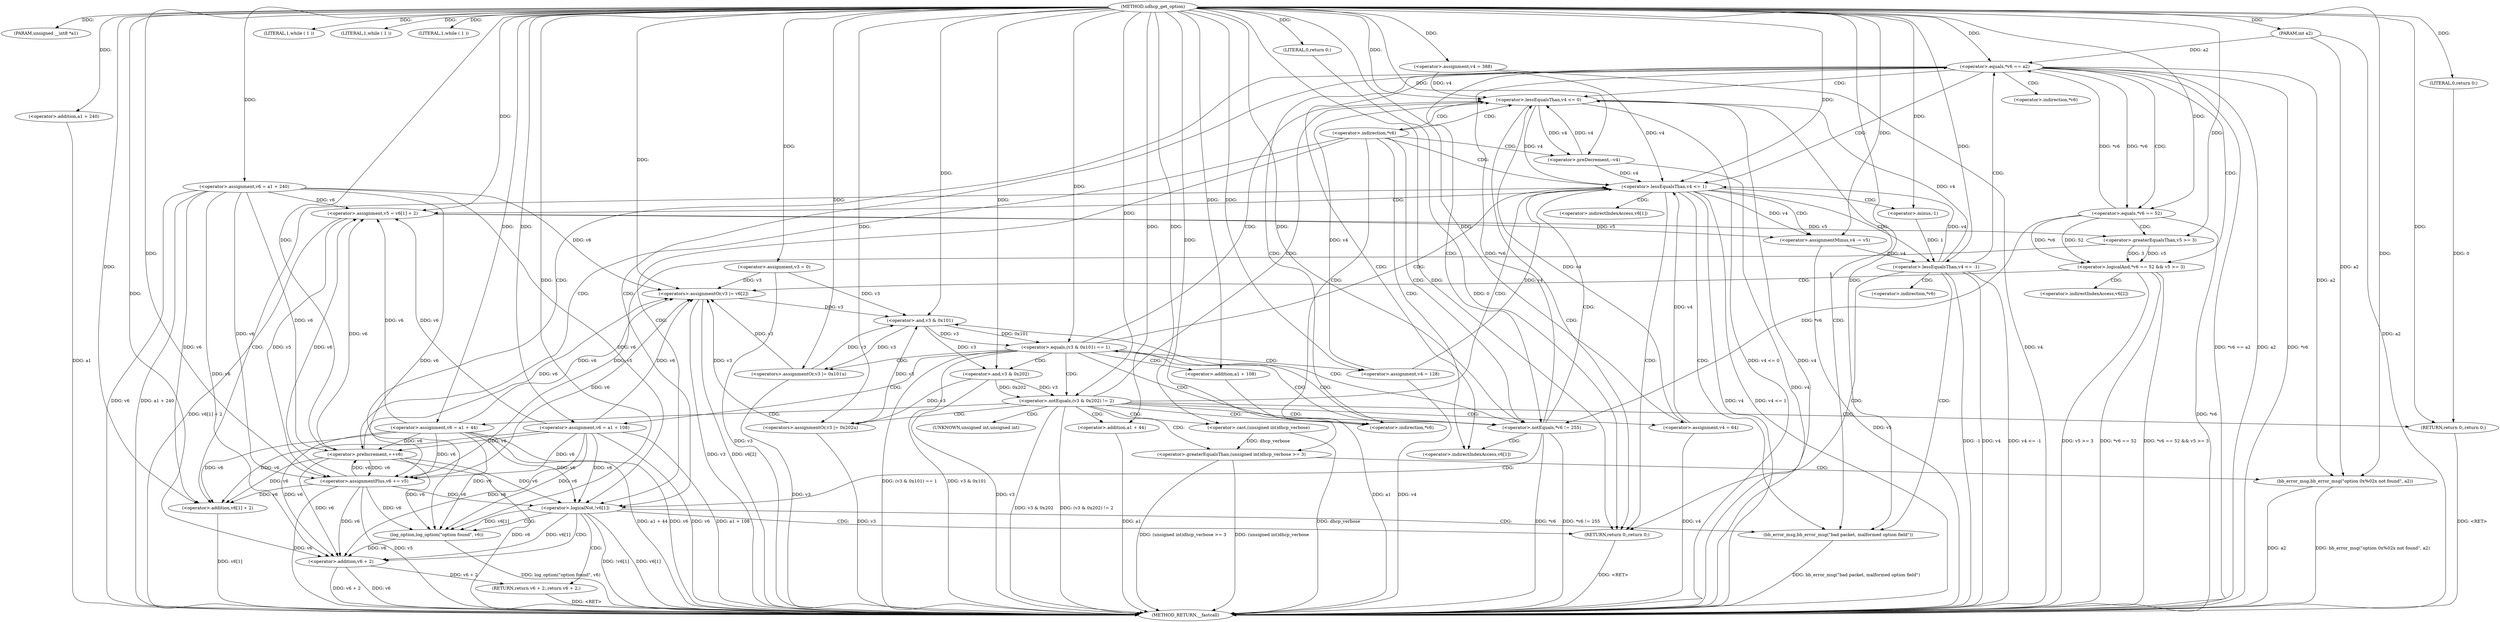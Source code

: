 digraph udhcp_get_option {  
"1000105" [label = "(METHOD,udhcp_get_option)" ]
"1000263" [label = "(METHOD_RETURN,__fastcall)" ]
"1000106" [label = "(PARAM,unsigned __int8 *a1)" ]
"1000107" [label = "(PARAM,int a2)" ]
"1000113" [label = "(<operator>.assignment,v3 = 0)" ]
"1000116" [label = "(<operator>.assignment,v6 = a1 + 240)" ]
"1000118" [label = "(<operator>.addition,a1 + 240)" ]
"1000121" [label = "(<operator>.assignment,v4 = 388)" ]
"1000125" [label = "(LITERAL,1,while ( 1 ))" ]
"1000128" [label = "(LITERAL,1,while ( 1 ))" ]
"1000131" [label = "(LITERAL,1,while ( 1 ))" ]
"1000134" [label = "(<operator>.lessEqualsThan,v4 <= 0)" ]
"1000142" [label = "(<operator>.preDecrement,--v4)" ]
"1000144" [label = "(<operator>.preIncrement,++v6)" ]
"1000147" [label = "(<operator>.notEquals,*v6 != 255)" ]
"1000153" [label = "(<operator>.equals,(v3 & 0x101) == 1)" ]
"1000154" [label = "(<operator>.and,v3 & 0x101)" ]
"1000159" [label = "(<operators>.assignmentOr,v3 |= 0x101u)" ]
"1000162" [label = "(<operator>.assignment,v6 = a1 + 108)" ]
"1000164" [label = "(<operator>.addition,a1 + 108)" ]
"1000167" [label = "(<operator>.assignment,v4 = 128)" ]
"1000173" [label = "(<operator>.notEquals,(v3 & 0x202) != 2)" ]
"1000174" [label = "(<operator>.and,v3 & 0x202)" ]
"1000180" [label = "(<operator>.greaterEqualsThan,(unsigned int)dhcp_verbose >= 3)" ]
"1000181" [label = "(<operator>.cast,(unsigned int)dhcp_verbose)" ]
"1000185" [label = "(bb_error_msg,bb_error_msg(\"option 0x%02x not found\", a2))" ]
"1000188" [label = "(RETURN,return 0;,return 0;)" ]
"1000189" [label = "(LITERAL,0,return 0;)" ]
"1000190" [label = "(<operators>.assignmentOr,v3 |= 0x202u)" ]
"1000193" [label = "(<operator>.assignment,v6 = a1 + 44)" ]
"1000195" [label = "(<operator>.addition,a1 + 44)" ]
"1000198" [label = "(<operator>.assignment,v4 = 64)" ]
"1000202" [label = "(<operator>.lessEqualsThan,v4 <= 1)" ]
"1000206" [label = "(<operator>.assignment,v5 = v6[1] + 2)" ]
"1000208" [label = "(<operator>.addition,v6[1] + 2)" ]
"1000213" [label = "(<operator>.assignmentMinus,v4 -= v5)" ]
"1000217" [label = "(<operator>.lessEqualsThan,v4 <= -1)" ]
"1000219" [label = "(<operator>.minus,-1)" ]
"1000223" [label = "(<operator>.equals,*v6 == a2)" ]
"1000229" [label = "(<operator>.logicalAnd,*v6 == 52 && v5 >= 3)" ]
"1000230" [label = "(<operator>.equals,*v6 == 52)" ]
"1000234" [label = "(<operator>.greaterEqualsThan,v5 >= 3)" ]
"1000237" [label = "(<operators>.assignmentOr,v3 |= v6[2])" ]
"1000242" [label = "(<operator>.assignmentPlus,v6 += v5)" ]
"1000246" [label = "(<operator>.logicalNot,!v6[1])" ]
"1000252" [label = "(bb_error_msg,bb_error_msg(\"bad packet, malformed option field\"))" ]
"1000254" [label = "(RETURN,return 0;,return 0;)" ]
"1000255" [label = "(LITERAL,0,return 0;)" ]
"1000256" [label = "(log_option,log_option(\"option found\", v6))" ]
"1000259" [label = "(RETURN,return v6 + 2;,return v6 + 2;)" ]
"1000260" [label = "(<operator>.addition,v6 + 2)" ]
"1000139" [label = "(<operator>.indirection,*v6)" ]
"1000148" [label = "(<operator>.indirection,*v6)" ]
"1000182" [label = "(UNKNOWN,unsigned int,unsigned int)" ]
"1000209" [label = "(<operator>.indirectIndexAccess,v6[1])" ]
"1000224" [label = "(<operator>.indirection,*v6)" ]
"1000231" [label = "(<operator>.indirection,*v6)" ]
"1000239" [label = "(<operator>.indirectIndexAccess,v6[2])" ]
"1000247" [label = "(<operator>.indirectIndexAccess,v6[1])" ]
  "1000259" -> "1000263"  [ label = "DDG: <RET>"] 
  "1000173" -> "1000263"  [ label = "DDG: v3 & 0x202"] 
  "1000118" -> "1000263"  [ label = "DDG: a1"] 
  "1000134" -> "1000263"  [ label = "DDG: v4"] 
  "1000144" -> "1000263"  [ label = "DDG: v6"] 
  "1000153" -> "1000263"  [ label = "DDG: v3 & 0x101"] 
  "1000260" -> "1000263"  [ label = "DDG: v6 + 2"] 
  "1000180" -> "1000263"  [ label = "DDG: (unsigned int)dhcp_verbose"] 
  "1000162" -> "1000263"  [ label = "DDG: a1 + 108"] 
  "1000242" -> "1000263"  [ label = "DDG: v6"] 
  "1000217" -> "1000263"  [ label = "DDG: v4"] 
  "1000193" -> "1000263"  [ label = "DDG: v6"] 
  "1000142" -> "1000263"  [ label = "DDG: v4"] 
  "1000107" -> "1000263"  [ label = "DDG: a2"] 
  "1000190" -> "1000263"  [ label = "DDG: v3"] 
  "1000116" -> "1000263"  [ label = "DDG: v6"] 
  "1000198" -> "1000263"  [ label = "DDG: v4"] 
  "1000162" -> "1000263"  [ label = "DDG: v6"] 
  "1000202" -> "1000263"  [ label = "DDG: v4"] 
  "1000223" -> "1000263"  [ label = "DDG: *v6 == a2"] 
  "1000237" -> "1000263"  [ label = "DDG: v6[2]"] 
  "1000242" -> "1000263"  [ label = "DDG: v5"] 
  "1000116" -> "1000263"  [ label = "DDG: a1 + 240"] 
  "1000121" -> "1000263"  [ label = "DDG: v4"] 
  "1000246" -> "1000263"  [ label = "DDG: !v6[1]"] 
  "1000217" -> "1000263"  [ label = "DDG: v4 <= -1"] 
  "1000229" -> "1000263"  [ label = "DDG: *v6 == 52"] 
  "1000229" -> "1000263"  [ label = "DDG: *v6 == 52 && v5 >= 3"] 
  "1000229" -> "1000263"  [ label = "DDG: v5 >= 3"] 
  "1000256" -> "1000263"  [ label = "DDG: log_option(\"option found\", v6)"] 
  "1000134" -> "1000263"  [ label = "DDG: v4 <= 0"] 
  "1000153" -> "1000263"  [ label = "DDG: (v3 & 0x101) == 1"] 
  "1000223" -> "1000263"  [ label = "DDG: a2"] 
  "1000181" -> "1000263"  [ label = "DDG: dhcp_verbose"] 
  "1000223" -> "1000263"  [ label = "DDG: *v6"] 
  "1000180" -> "1000263"  [ label = "DDG: (unsigned int)dhcp_verbose >= 3"] 
  "1000147" -> "1000263"  [ label = "DDG: *v6 != 255"] 
  "1000147" -> "1000263"  [ label = "DDG: *v6"] 
  "1000246" -> "1000263"  [ label = "DDG: v6[1]"] 
  "1000213" -> "1000263"  [ label = "DDG: v5"] 
  "1000185" -> "1000263"  [ label = "DDG: bb_error_msg(\"option 0x%02x not found\", a2)"] 
  "1000260" -> "1000263"  [ label = "DDG: v6"] 
  "1000252" -> "1000263"  [ label = "DDG: bb_error_msg(\"bad packet, malformed option field\")"] 
  "1000230" -> "1000263"  [ label = "DDG: *v6"] 
  "1000208" -> "1000263"  [ label = "DDG: v6[1]"] 
  "1000206" -> "1000263"  [ label = "DDG: v6[1] + 2"] 
  "1000185" -> "1000263"  [ label = "DDG: a2"] 
  "1000113" -> "1000263"  [ label = "DDG: v3"] 
  "1000195" -> "1000263"  [ label = "DDG: a1"] 
  "1000173" -> "1000263"  [ label = "DDG: (v3 & 0x202) != 2"] 
  "1000237" -> "1000263"  [ label = "DDG: v3"] 
  "1000159" -> "1000263"  [ label = "DDG: v3"] 
  "1000193" -> "1000263"  [ label = "DDG: a1 + 44"] 
  "1000174" -> "1000263"  [ label = "DDG: v3"] 
  "1000202" -> "1000263"  [ label = "DDG: v4 <= 1"] 
  "1000167" -> "1000263"  [ label = "DDG: v4"] 
  "1000164" -> "1000263"  [ label = "DDG: a1"] 
  "1000217" -> "1000263"  [ label = "DDG: -1"] 
  "1000188" -> "1000263"  [ label = "DDG: <RET>"] 
  "1000254" -> "1000263"  [ label = "DDG: <RET>"] 
  "1000105" -> "1000106"  [ label = "DDG: "] 
  "1000105" -> "1000107"  [ label = "DDG: "] 
  "1000105" -> "1000113"  [ label = "DDG: "] 
  "1000105" -> "1000116"  [ label = "DDG: "] 
  "1000105" -> "1000118"  [ label = "DDG: "] 
  "1000105" -> "1000121"  [ label = "DDG: "] 
  "1000105" -> "1000125"  [ label = "DDG: "] 
  "1000105" -> "1000128"  [ label = "DDG: "] 
  "1000105" -> "1000131"  [ label = "DDG: "] 
  "1000198" -> "1000134"  [ label = "DDG: v4"] 
  "1000121" -> "1000134"  [ label = "DDG: v4"] 
  "1000167" -> "1000134"  [ label = "DDG: v4"] 
  "1000217" -> "1000134"  [ label = "DDG: v4"] 
  "1000142" -> "1000134"  [ label = "DDG: v4"] 
  "1000105" -> "1000134"  [ label = "DDG: "] 
  "1000134" -> "1000142"  [ label = "DDG: v4"] 
  "1000105" -> "1000142"  [ label = "DDG: "] 
  "1000242" -> "1000144"  [ label = "DDG: v6"] 
  "1000193" -> "1000144"  [ label = "DDG: v6"] 
  "1000116" -> "1000144"  [ label = "DDG: v6"] 
  "1000162" -> "1000144"  [ label = "DDG: v6"] 
  "1000105" -> "1000144"  [ label = "DDG: "] 
  "1000230" -> "1000147"  [ label = "DDG: *v6"] 
  "1000105" -> "1000147"  [ label = "DDG: "] 
  "1000154" -> "1000153"  [ label = "DDG: v3"] 
  "1000154" -> "1000153"  [ label = "DDG: 0x101"] 
  "1000190" -> "1000154"  [ label = "DDG: v3"] 
  "1000113" -> "1000154"  [ label = "DDG: v3"] 
  "1000237" -> "1000154"  [ label = "DDG: v3"] 
  "1000159" -> "1000154"  [ label = "DDG: v3"] 
  "1000105" -> "1000154"  [ label = "DDG: "] 
  "1000105" -> "1000153"  [ label = "DDG: "] 
  "1000105" -> "1000159"  [ label = "DDG: "] 
  "1000154" -> "1000159"  [ label = "DDG: v3"] 
  "1000105" -> "1000162"  [ label = "DDG: "] 
  "1000105" -> "1000164"  [ label = "DDG: "] 
  "1000105" -> "1000167"  [ label = "DDG: "] 
  "1000174" -> "1000173"  [ label = "DDG: v3"] 
  "1000174" -> "1000173"  [ label = "DDG: 0x202"] 
  "1000154" -> "1000174"  [ label = "DDG: v3"] 
  "1000105" -> "1000174"  [ label = "DDG: "] 
  "1000105" -> "1000173"  [ label = "DDG: "] 
  "1000181" -> "1000180"  [ label = "DDG: dhcp_verbose"] 
  "1000105" -> "1000181"  [ label = "DDG: "] 
  "1000105" -> "1000180"  [ label = "DDG: "] 
  "1000105" -> "1000185"  [ label = "DDG: "] 
  "1000223" -> "1000185"  [ label = "DDG: a2"] 
  "1000107" -> "1000185"  [ label = "DDG: a2"] 
  "1000189" -> "1000188"  [ label = "DDG: 0"] 
  "1000105" -> "1000188"  [ label = "DDG: "] 
  "1000105" -> "1000189"  [ label = "DDG: "] 
  "1000105" -> "1000190"  [ label = "DDG: "] 
  "1000174" -> "1000190"  [ label = "DDG: v3"] 
  "1000105" -> "1000193"  [ label = "DDG: "] 
  "1000105" -> "1000195"  [ label = "DDG: "] 
  "1000105" -> "1000198"  [ label = "DDG: "] 
  "1000198" -> "1000202"  [ label = "DDG: v4"] 
  "1000121" -> "1000202"  [ label = "DDG: v4"] 
  "1000134" -> "1000202"  [ label = "DDG: v4"] 
  "1000167" -> "1000202"  [ label = "DDG: v4"] 
  "1000217" -> "1000202"  [ label = "DDG: v4"] 
  "1000142" -> "1000202"  [ label = "DDG: v4"] 
  "1000105" -> "1000202"  [ label = "DDG: "] 
  "1000144" -> "1000206"  [ label = "DDG: v6"] 
  "1000242" -> "1000206"  [ label = "DDG: v6"] 
  "1000193" -> "1000206"  [ label = "DDG: v6"] 
  "1000116" -> "1000206"  [ label = "DDG: v6"] 
  "1000162" -> "1000206"  [ label = "DDG: v6"] 
  "1000105" -> "1000206"  [ label = "DDG: "] 
  "1000144" -> "1000208"  [ label = "DDG: v6"] 
  "1000242" -> "1000208"  [ label = "DDG: v6"] 
  "1000193" -> "1000208"  [ label = "DDG: v6"] 
  "1000116" -> "1000208"  [ label = "DDG: v6"] 
  "1000162" -> "1000208"  [ label = "DDG: v6"] 
  "1000105" -> "1000208"  [ label = "DDG: "] 
  "1000206" -> "1000213"  [ label = "DDG: v5"] 
  "1000105" -> "1000213"  [ label = "DDG: "] 
  "1000202" -> "1000213"  [ label = "DDG: v4"] 
  "1000213" -> "1000217"  [ label = "DDG: v4"] 
  "1000105" -> "1000217"  [ label = "DDG: "] 
  "1000219" -> "1000217"  [ label = "DDG: 1"] 
  "1000105" -> "1000219"  [ label = "DDG: "] 
  "1000147" -> "1000223"  [ label = "DDG: *v6"] 
  "1000230" -> "1000223"  [ label = "DDG: *v6"] 
  "1000107" -> "1000223"  [ label = "DDG: a2"] 
  "1000105" -> "1000223"  [ label = "DDG: "] 
  "1000230" -> "1000229"  [ label = "DDG: *v6"] 
  "1000230" -> "1000229"  [ label = "DDG: 52"] 
  "1000223" -> "1000230"  [ label = "DDG: *v6"] 
  "1000105" -> "1000230"  [ label = "DDG: "] 
  "1000234" -> "1000229"  [ label = "DDG: v5"] 
  "1000234" -> "1000229"  [ label = "DDG: 3"] 
  "1000105" -> "1000234"  [ label = "DDG: "] 
  "1000206" -> "1000234"  [ label = "DDG: v5"] 
  "1000144" -> "1000237"  [ label = "DDG: v6"] 
  "1000242" -> "1000237"  [ label = "DDG: v6"] 
  "1000193" -> "1000237"  [ label = "DDG: v6"] 
  "1000116" -> "1000237"  [ label = "DDG: v6"] 
  "1000162" -> "1000237"  [ label = "DDG: v6"] 
  "1000190" -> "1000237"  [ label = "DDG: v3"] 
  "1000113" -> "1000237"  [ label = "DDG: v3"] 
  "1000159" -> "1000237"  [ label = "DDG: v3"] 
  "1000105" -> "1000237"  [ label = "DDG: "] 
  "1000234" -> "1000242"  [ label = "DDG: v5"] 
  "1000105" -> "1000242"  [ label = "DDG: "] 
  "1000206" -> "1000242"  [ label = "DDG: v5"] 
  "1000144" -> "1000242"  [ label = "DDG: v6"] 
  "1000193" -> "1000242"  [ label = "DDG: v6"] 
  "1000116" -> "1000242"  [ label = "DDG: v6"] 
  "1000162" -> "1000242"  [ label = "DDG: v6"] 
  "1000144" -> "1000246"  [ label = "DDG: v6"] 
  "1000242" -> "1000246"  [ label = "DDG: v6"] 
  "1000193" -> "1000246"  [ label = "DDG: v6"] 
  "1000116" -> "1000246"  [ label = "DDG: v6"] 
  "1000162" -> "1000246"  [ label = "DDG: v6"] 
  "1000105" -> "1000252"  [ label = "DDG: "] 
  "1000255" -> "1000254"  [ label = "DDG: 0"] 
  "1000105" -> "1000254"  [ label = "DDG: "] 
  "1000105" -> "1000255"  [ label = "DDG: "] 
  "1000105" -> "1000256"  [ label = "DDG: "] 
  "1000246" -> "1000256"  [ label = "DDG: v6[1]"] 
  "1000144" -> "1000256"  [ label = "DDG: v6"] 
  "1000242" -> "1000256"  [ label = "DDG: v6"] 
  "1000193" -> "1000256"  [ label = "DDG: v6"] 
  "1000116" -> "1000256"  [ label = "DDG: v6"] 
  "1000162" -> "1000256"  [ label = "DDG: v6"] 
  "1000260" -> "1000259"  [ label = "DDG: v6 + 2"] 
  "1000256" -> "1000260"  [ label = "DDG: v6"] 
  "1000246" -> "1000260"  [ label = "DDG: v6[1]"] 
  "1000105" -> "1000260"  [ label = "DDG: "] 
  "1000144" -> "1000260"  [ label = "DDG: v6"] 
  "1000242" -> "1000260"  [ label = "DDG: v6"] 
  "1000193" -> "1000260"  [ label = "DDG: v6"] 
  "1000116" -> "1000260"  [ label = "DDG: v6"] 
  "1000162" -> "1000260"  [ label = "DDG: v6"] 
  "1000134" -> "1000254"  [ label = "CDG: "] 
  "1000134" -> "1000252"  [ label = "CDG: "] 
  "1000134" -> "1000139"  [ label = "CDG: "] 
  "1000139" -> "1000144"  [ label = "CDG: "] 
  "1000139" -> "1000142"  [ label = "CDG: "] 
  "1000139" -> "1000202"  [ label = "CDG: "] 
  "1000139" -> "1000247"  [ label = "CDG: "] 
  "1000139" -> "1000246"  [ label = "CDG: "] 
  "1000139" -> "1000148"  [ label = "CDG: "] 
  "1000139" -> "1000147"  [ label = "CDG: "] 
  "1000139" -> "1000134"  [ label = "CDG: "] 
  "1000147" -> "1000154"  [ label = "CDG: "] 
  "1000147" -> "1000153"  [ label = "CDG: "] 
  "1000147" -> "1000202"  [ label = "CDG: "] 
  "1000147" -> "1000247"  [ label = "CDG: "] 
  "1000147" -> "1000246"  [ label = "CDG: "] 
  "1000153" -> "1000174"  [ label = "CDG: "] 
  "1000153" -> "1000173"  [ label = "CDG: "] 
  "1000153" -> "1000167"  [ label = "CDG: "] 
  "1000153" -> "1000164"  [ label = "CDG: "] 
  "1000153" -> "1000162"  [ label = "CDG: "] 
  "1000153" -> "1000159"  [ label = "CDG: "] 
  "1000153" -> "1000202"  [ label = "CDG: "] 
  "1000153" -> "1000134"  [ label = "CDG: "] 
  "1000153" -> "1000148"  [ label = "CDG: "] 
  "1000153" -> "1000147"  [ label = "CDG: "] 
  "1000173" -> "1000190"  [ label = "CDG: "] 
  "1000173" -> "1000188"  [ label = "CDG: "] 
  "1000173" -> "1000182"  [ label = "CDG: "] 
  "1000173" -> "1000181"  [ label = "CDG: "] 
  "1000173" -> "1000180"  [ label = "CDG: "] 
  "1000173" -> "1000198"  [ label = "CDG: "] 
  "1000173" -> "1000195"  [ label = "CDG: "] 
  "1000173" -> "1000193"  [ label = "CDG: "] 
  "1000173" -> "1000202"  [ label = "CDG: "] 
  "1000173" -> "1000134"  [ label = "CDG: "] 
  "1000173" -> "1000148"  [ label = "CDG: "] 
  "1000173" -> "1000147"  [ label = "CDG: "] 
  "1000180" -> "1000185"  [ label = "CDG: "] 
  "1000202" -> "1000208"  [ label = "CDG: "] 
  "1000202" -> "1000206"  [ label = "CDG: "] 
  "1000202" -> "1000219"  [ label = "CDG: "] 
  "1000202" -> "1000217"  [ label = "CDG: "] 
  "1000202" -> "1000213"  [ label = "CDG: "] 
  "1000202" -> "1000209"  [ label = "CDG: "] 
  "1000202" -> "1000254"  [ label = "CDG: "] 
  "1000202" -> "1000252"  [ label = "CDG: "] 
  "1000217" -> "1000224"  [ label = "CDG: "] 
  "1000217" -> "1000223"  [ label = "CDG: "] 
  "1000217" -> "1000254"  [ label = "CDG: "] 
  "1000217" -> "1000252"  [ label = "CDG: "] 
  "1000223" -> "1000231"  [ label = "CDG: "] 
  "1000223" -> "1000230"  [ label = "CDG: "] 
  "1000223" -> "1000229"  [ label = "CDG: "] 
  "1000223" -> "1000247"  [ label = "CDG: "] 
  "1000223" -> "1000246"  [ label = "CDG: "] 
  "1000223" -> "1000242"  [ label = "CDG: "] 
  "1000223" -> "1000202"  [ label = "CDG: "] 
  "1000223" -> "1000134"  [ label = "CDG: "] 
  "1000223" -> "1000148"  [ label = "CDG: "] 
  "1000223" -> "1000147"  [ label = "CDG: "] 
  "1000229" -> "1000239"  [ label = "CDG: "] 
  "1000229" -> "1000237"  [ label = "CDG: "] 
  "1000230" -> "1000234"  [ label = "CDG: "] 
  "1000246" -> "1000256"  [ label = "CDG: "] 
  "1000246" -> "1000254"  [ label = "CDG: "] 
  "1000246" -> "1000252"  [ label = "CDG: "] 
  "1000246" -> "1000260"  [ label = "CDG: "] 
  "1000246" -> "1000259"  [ label = "CDG: "] 
}
